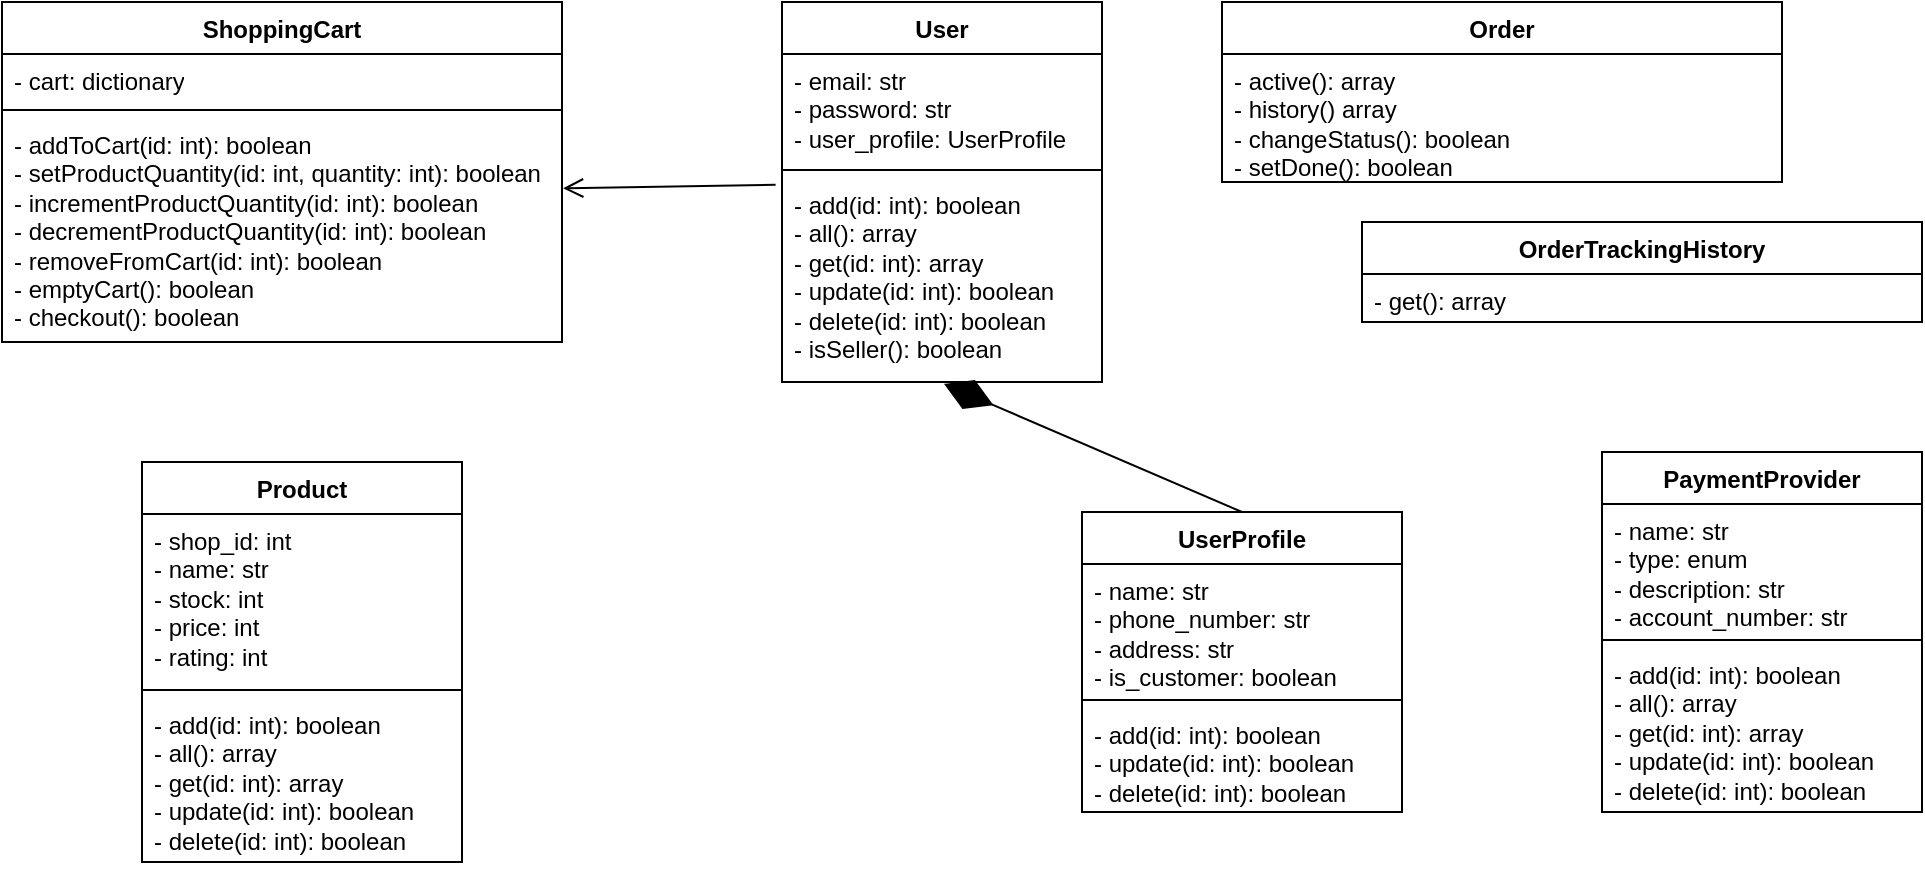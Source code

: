 <mxGraphModel
    dx="1434"
    dy="1760"
    grid="1"
    gridSize="10"
    guides="1"
    tooltips="1"
    connect="1"
    arrows="1"
    fold="1"
    page="1"
    pageScale="1"
    pageWidth="1100"
    pageHeight="850"
    math="0"
    shadow="0"
>
    <root>
        <mxCell id="0" />
        <mxCell id="1" parent="0" />
        <mxCell
            id="V_MB1xk5aDgbFpW7SgTV-1"
            value="User"
            style="swimlane;fontStyle=1;align=center;verticalAlign=top;childLayout=stackLayout;horizontal=1;startSize=26;horizontalStack=0;resizeParent=1;resizeParentMax=0;resizeLast=0;collapsible=1;marginBottom=0;whiteSpace=wrap;html=1;"
            parent="1"
            vertex="1"
        >
            <mxGeometry
                x="390"
                y="-10"
                width="160"
                height="190"
                as="geometry"
            />
        </mxCell>
        <mxCell
            id="V_MB1xk5aDgbFpW7SgTV-2"
            value="&lt;div&gt;- email: str&lt;/div&gt;&lt;div&gt;- password: str&lt;br&gt;&lt;/div&gt;&lt;div&gt;- user_profile: UserProfile&lt;br&gt;&lt;/div&gt;"
            style="text;strokeColor=none;fillColor=none;align=left;verticalAlign=top;spacingLeft=4;spacingRight=4;overflow=hidden;rotatable=0;points=[[0,0.5],[1,0.5]];portConstraint=eastwest;whiteSpace=wrap;html=1;"
            parent="V_MB1xk5aDgbFpW7SgTV-1"
            vertex="1"
        >
            <mxGeometry y="26" width="160" height="54" as="geometry" />
        </mxCell>
        <mxCell
            id="V_MB1xk5aDgbFpW7SgTV-3"
            value=""
            style="line;strokeWidth=1;fillColor=none;align=left;verticalAlign=middle;spacingTop=-1;spacingLeft=3;spacingRight=3;rotatable=0;labelPosition=right;points=[];portConstraint=eastwest;strokeColor=inherit;"
            parent="V_MB1xk5aDgbFpW7SgTV-1"
            vertex="1"
        >
            <mxGeometry y="80" width="160" height="8" as="geometry" />
        </mxCell>
        <mxCell
            id="V_MB1xk5aDgbFpW7SgTV-4"
            value="&lt;div&gt;- add(id: int): boolean&lt;/div&gt;&lt;div&gt;- all(): array&lt;/div&gt;&lt;div&gt;- get(id: int): array&lt;/div&gt;&lt;div&gt;- update(id: int): boolean&lt;/div&gt;&lt;div&gt;- delete(id: int): boolean&lt;br&gt;&lt;/div&gt;&lt;div&gt;- isSeller(): boolean&lt;br&gt;&lt;/div&gt;"
            style="text;strokeColor=none;fillColor=none;align=left;verticalAlign=top;spacingLeft=4;spacingRight=4;overflow=hidden;rotatable=0;points=[[0,0.5],[1,0.5]];portConstraint=eastwest;whiteSpace=wrap;html=1;"
            parent="V_MB1xk5aDgbFpW7SgTV-1"
            vertex="1"
        >
            <mxGeometry y="88" width="160" height="102" as="geometry" />
        </mxCell>
        <mxCell
            id="V_MB1xk5aDgbFpW7SgTV-9"
            value="UserProfile"
            style="swimlane;fontStyle=1;align=center;verticalAlign=top;childLayout=stackLayout;horizontal=1;startSize=26;horizontalStack=0;resizeParent=1;resizeParentMax=0;resizeLast=0;collapsible=1;marginBottom=0;whiteSpace=wrap;html=1;"
            parent="1"
            vertex="1"
        >
            <mxGeometry
                x="540"
                y="245"
                width="160"
                height="150"
                as="geometry"
            />
        </mxCell>
        <mxCell
            id="V_MB1xk5aDgbFpW7SgTV-10"
            value="&lt;div&gt;- name: str&lt;/div&gt;&lt;div&gt;- phone_number: str&lt;/div&gt;&lt;div&gt;- address: str&lt;/div&gt;&lt;div&gt;- is_customer: boolean&lt;br&gt;&lt;/div&gt;"
            style="text;strokeColor=none;fillColor=none;align=left;verticalAlign=top;spacingLeft=4;spacingRight=4;overflow=hidden;rotatable=0;points=[[0,0.5],[1,0.5]];portConstraint=eastwest;whiteSpace=wrap;html=1;"
            parent="V_MB1xk5aDgbFpW7SgTV-9"
            vertex="1"
        >
            <mxGeometry y="26" width="160" height="64" as="geometry" />
        </mxCell>
        <mxCell
            id="V_MB1xk5aDgbFpW7SgTV-11"
            value=""
            style="line;strokeWidth=1;fillColor=none;align=left;verticalAlign=middle;spacingTop=-1;spacingLeft=3;spacingRight=3;rotatable=0;labelPosition=right;points=[];portConstraint=eastwest;strokeColor=inherit;"
            parent="V_MB1xk5aDgbFpW7SgTV-9"
            vertex="1"
        >
            <mxGeometry y="90" width="160" height="8" as="geometry" />
        </mxCell>
        <mxCell
            id="V_MB1xk5aDgbFpW7SgTV-12"
            value="&lt;div&gt;- add(id: int): boolean&lt;/div&gt;&lt;div&gt;- update(id: int): boolean&lt;/div&gt;&lt;div&gt;- delete(id: int): boolean&lt;br&gt;&lt;/div&gt;"
            style="text;strokeColor=none;fillColor=none;align=left;verticalAlign=top;spacingLeft=4;spacingRight=4;overflow=hidden;rotatable=0;points=[[0,0.5],[1,0.5]];portConstraint=eastwest;whiteSpace=wrap;html=1;"
            parent="V_MB1xk5aDgbFpW7SgTV-9"
            vertex="1"
        >
            <mxGeometry y="98" width="160" height="52" as="geometry" />
        </mxCell>
        <mxCell
            id="V_MB1xk5aDgbFpW7SgTV-14"
            value=""
            style="endArrow=diamondThin;endFill=1;endSize=24;html=1;rounded=0;entryX=0.506;entryY=1.009;entryDx=0;entryDy=0;entryPerimeter=0;exitX=0.5;exitY=0;exitDx=0;exitDy=0;"
            parent="1"
            source="V_MB1xk5aDgbFpW7SgTV-9"
            target="V_MB1xk5aDgbFpW7SgTV-4"
            edge="1"
        >
            <mxGeometry width="160" relative="1" as="geometry">
                <mxPoint x="340" y="460" as="sourcePoint" />
                <mxPoint x="500" y="460" as="targetPoint" />
            </mxGeometry>
        </mxCell>
        <mxCell
            id="V_MB1xk5aDgbFpW7SgTV-15"
            value="ShoppingCart"
            style="swimlane;fontStyle=1;align=center;verticalAlign=top;childLayout=stackLayout;horizontal=1;startSize=26;horizontalStack=0;resizeParent=1;resizeParentMax=0;resizeLast=0;collapsible=1;marginBottom=0;whiteSpace=wrap;html=1;"
            parent="1"
            vertex="1"
        >
            <mxGeometry y="-10" width="280" height="170" as="geometry" />
        </mxCell>
        <mxCell
            id="V_MB1xk5aDgbFpW7SgTV-16"
            value="&lt;div&gt;- cart: dictionary&lt;br&gt;&lt;/div&gt;"
            style="text;strokeColor=none;fillColor=none;align=left;verticalAlign=top;spacingLeft=4;spacingRight=4;overflow=hidden;rotatable=0;points=[[0,0.5],[1,0.5]];portConstraint=eastwest;whiteSpace=wrap;html=1;"
            parent="V_MB1xk5aDgbFpW7SgTV-15"
            vertex="1"
        >
            <mxGeometry y="26" width="280" height="24" as="geometry" />
        </mxCell>
        <mxCell
            id="V_MB1xk5aDgbFpW7SgTV-17"
            value=""
            style="line;strokeWidth=1;fillColor=none;align=left;verticalAlign=middle;spacingTop=-1;spacingLeft=3;spacingRight=3;rotatable=0;labelPosition=right;points=[];portConstraint=eastwest;strokeColor=inherit;"
            parent="V_MB1xk5aDgbFpW7SgTV-15"
            vertex="1"
        >
            <mxGeometry y="50" width="280" height="8" as="geometry" />
        </mxCell>
        <mxCell
            id="V_MB1xk5aDgbFpW7SgTV-18"
            value="&lt;div&gt;- addToCart(id: int): boolean&lt;/div&gt;&lt;div&gt;- setProductQuantity(id: int, quantity: int): boolean&lt;/div&gt;&lt;div&gt;- incrementProductQuantity(id: int): boolean&lt;/div&gt;&lt;div&gt;- decrementProductQuantity(id: int): boolean&lt;/div&gt;&lt;div&gt;- removeFromCart(id: int): boolean&lt;/div&gt;&lt;div&gt;- emptyCart(): boolean&lt;br&gt;&lt;/div&gt;&lt;div&gt;- checkout(): boolean&lt;br&gt;&lt;/div&gt;"
            style="text;strokeColor=none;fillColor=none;align=left;verticalAlign=top;spacingLeft=4;spacingRight=4;overflow=hidden;rotatable=0;points=[[0,0.5],[1,0.5]];portConstraint=eastwest;whiteSpace=wrap;html=1;"
            parent="V_MB1xk5aDgbFpW7SgTV-15"
            vertex="1"
        >
            <mxGeometry y="58" width="280" height="112" as="geometry" />
        </mxCell>
        <mxCell
            id="V_MB1xk5aDgbFpW7SgTV-19"
            value=""
            style="endArrow=open;startArrow=none;endFill=0;startFill=0;endSize=8;html=1;verticalAlign=bottom;labelBackgroundColor=none;strokeWidth=1;rounded=0;entryX=1.002;entryY=0.314;entryDx=0;entryDy=0;entryPerimeter=0;exitX=-0.02;exitY=0.033;exitDx=0;exitDy=0;exitPerimeter=0;"
            parent="1"
            source="V_MB1xk5aDgbFpW7SgTV-4"
            target="V_MB1xk5aDgbFpW7SgTV-18"
            edge="1"
        >
            <mxGeometry width="160" relative="1" as="geometry">
                <mxPoint x="340" y="260" as="sourcePoint" />
                <mxPoint x="500" y="260" as="targetPoint" />
            </mxGeometry>
        </mxCell>
        <mxCell
            id="V_MB1xk5aDgbFpW7SgTV-20"
            value="Order"
            style="swimlane;fontStyle=1;align=center;verticalAlign=top;childLayout=stackLayout;horizontal=1;startSize=26;horizontalStack=0;resizeParent=1;resizeParentMax=0;resizeLast=0;collapsible=1;marginBottom=0;whiteSpace=wrap;html=1;"
            parent="1"
            vertex="1"
        >
            <mxGeometry x="610" y="-10" width="280" height="90" as="geometry" />
        </mxCell>
        <mxCell
            id="V_MB1xk5aDgbFpW7SgTV-23"
            value="&lt;div&gt;- active(): array&lt;/div&gt;&lt;div&gt;- history() array&lt;br&gt;&lt;/div&gt;&lt;div&gt;- changeStatus(): boolean&lt;br&gt;&lt;/div&gt;&lt;div&gt;- setDone(): boolean&lt;br&gt;&lt;/div&gt;"
            style="text;strokeColor=none;fillColor=none;align=left;verticalAlign=top;spacingLeft=4;spacingRight=4;overflow=hidden;rotatable=0;points=[[0,0.5],[1,0.5]];portConstraint=eastwest;whiteSpace=wrap;html=1;"
            parent="V_MB1xk5aDgbFpW7SgTV-20"
            vertex="1"
        >
            <mxGeometry y="26" width="280" height="64" as="geometry" />
        </mxCell>
        <mxCell
            id="V_MB1xk5aDgbFpW7SgTV-26"
            value="&lt;div&gt;PaymentProvider&lt;/div&gt;"
            style="swimlane;fontStyle=1;align=center;verticalAlign=top;childLayout=stackLayout;horizontal=1;startSize=26;horizontalStack=0;resizeParent=1;resizeParentMax=0;resizeLast=0;collapsible=1;marginBottom=0;whiteSpace=wrap;html=1;"
            parent="1"
            vertex="1"
        >
            <mxGeometry
                x="800"
                y="215"
                width="160"
                height="180"
                as="geometry"
            />
        </mxCell>
        <mxCell
            id="V_MB1xk5aDgbFpW7SgTV-27"
            value="&lt;div&gt;- name: str&lt;/div&gt;&lt;div&gt;- type: enum&lt;/div&gt;&lt;div&gt;- description: str&lt;/div&gt;&lt;div&gt;- account_number: str&lt;br&gt;&lt;/div&gt;"
            style="text;strokeColor=none;fillColor=none;align=left;verticalAlign=top;spacingLeft=4;spacingRight=4;overflow=hidden;rotatable=0;points=[[0,0.5],[1,0.5]];portConstraint=eastwest;whiteSpace=wrap;html=1;"
            parent="V_MB1xk5aDgbFpW7SgTV-26"
            vertex="1"
        >
            <mxGeometry y="26" width="160" height="64" as="geometry" />
        </mxCell>
        <mxCell
            id="V_MB1xk5aDgbFpW7SgTV-28"
            value=""
            style="line;strokeWidth=1;fillColor=none;align=left;verticalAlign=middle;spacingTop=-1;spacingLeft=3;spacingRight=3;rotatable=0;labelPosition=right;points=[];portConstraint=eastwest;strokeColor=inherit;"
            parent="V_MB1xk5aDgbFpW7SgTV-26"
            vertex="1"
        >
            <mxGeometry y="90" width="160" height="8" as="geometry" />
        </mxCell>
        <mxCell
            id="V_MB1xk5aDgbFpW7SgTV-29"
            value="&lt;div&gt;- add(id: int): boolean&lt;/div&gt;&lt;div&gt;- all(): array&lt;/div&gt;&lt;div&gt;- get(id: int): array&lt;/div&gt;&lt;div&gt;- update(id: int): boolean&lt;/div&gt;&lt;div&gt;- delete(id: int): boolean&lt;br&gt;&lt;/div&gt;"
            style="text;strokeColor=none;fillColor=none;align=left;verticalAlign=top;spacingLeft=4;spacingRight=4;overflow=hidden;rotatable=0;points=[[0,0.5],[1,0.5]];portConstraint=eastwest;whiteSpace=wrap;html=1;"
            parent="V_MB1xk5aDgbFpW7SgTV-26"
            vertex="1"
        >
            <mxGeometry y="98" width="160" height="82" as="geometry" />
        </mxCell>
        <mxCell
            id="V_MB1xk5aDgbFpW7SgTV-30"
            value="&lt;div&gt;OrderTrackingHistory&lt;/div&gt;"
            style="swimlane;fontStyle=1;align=center;verticalAlign=top;childLayout=stackLayout;horizontal=1;startSize=26;horizontalStack=0;resizeParent=1;resizeParentMax=0;resizeLast=0;collapsible=1;marginBottom=0;whiteSpace=wrap;html=1;"
            parent="1"
            vertex="1"
        >
            <mxGeometry x="680" y="100" width="280" height="50" as="geometry" />
        </mxCell>
        <mxCell
            id="V_MB1xk5aDgbFpW7SgTV-31"
            value="- get(): array"
            style="text;strokeColor=none;fillColor=none;align=left;verticalAlign=top;spacingLeft=4;spacingRight=4;overflow=hidden;rotatable=0;points=[[0,0.5],[1,0.5]];portConstraint=eastwest;whiteSpace=wrap;html=1;"
            parent="V_MB1xk5aDgbFpW7SgTV-30"
            vertex="1"
        >
            <mxGeometry y="26" width="280" height="24" as="geometry" />
        </mxCell>
        <mxCell
            id="V_MB1xk5aDgbFpW7SgTV-36"
            value="&lt;div&gt;Product&lt;/div&gt;"
            style="swimlane;fontStyle=1;align=center;verticalAlign=top;childLayout=stackLayout;horizontal=1;startSize=26;horizontalStack=0;resizeParent=1;resizeParentMax=0;resizeLast=0;collapsible=1;marginBottom=0;whiteSpace=wrap;html=1;"
            parent="1"
            vertex="1"
        >
            <mxGeometry x="70" y="220" width="160" height="200" as="geometry" />
        </mxCell>
        <mxCell
            id="V_MB1xk5aDgbFpW7SgTV-37"
            value="&lt;div&gt;- shop_id: int&lt;/div&gt;&lt;div&gt;- name: str&lt;/div&gt;&lt;div&gt;- stock: int&lt;/div&gt;&lt;div&gt;- price: int&lt;br&gt;&lt;/div&gt;&lt;div&gt;- rating: int&lt;br&gt;&lt;/div&gt;"
            style="text;strokeColor=none;fillColor=none;align=left;verticalAlign=top;spacingLeft=4;spacingRight=4;overflow=hidden;rotatable=0;points=[[0,0.5],[1,0.5]];portConstraint=eastwest;whiteSpace=wrap;html=1;"
            parent="V_MB1xk5aDgbFpW7SgTV-36"
            vertex="1"
        >
            <mxGeometry y="26" width="160" height="84" as="geometry" />
        </mxCell>
        <mxCell
            id="V_MB1xk5aDgbFpW7SgTV-38"
            value=""
            style="line;strokeWidth=1;fillColor=none;align=left;verticalAlign=middle;spacingTop=-1;spacingLeft=3;spacingRight=3;rotatable=0;labelPosition=right;points=[];portConstraint=eastwest;strokeColor=inherit;"
            parent="V_MB1xk5aDgbFpW7SgTV-36"
            vertex="1"
        >
            <mxGeometry y="110" width="160" height="8" as="geometry" />
        </mxCell>
        <mxCell
            id="V_MB1xk5aDgbFpW7SgTV-39"
            value="&lt;div&gt;- add(id: int): boolean&lt;/div&gt;&lt;div&gt;- all(): array&lt;/div&gt;&lt;div&gt;- get(id: int): array&lt;/div&gt;&lt;div&gt;- update(id: int): boolean&lt;/div&gt;&lt;div&gt;- delete(id: int): boolean&lt;br&gt;&lt;/div&gt;"
            style="text;strokeColor=none;fillColor=none;align=left;verticalAlign=top;spacingLeft=4;spacingRight=4;overflow=hidden;rotatable=0;points=[[0,0.5],[1,0.5]];portConstraint=eastwest;whiteSpace=wrap;html=1;"
            parent="V_MB1xk5aDgbFpW7SgTV-36"
            vertex="1"
        >
            <mxGeometry y="118" width="160" height="82" as="geometry" />
        </mxCell>
    </root>
</mxGraphModel>
